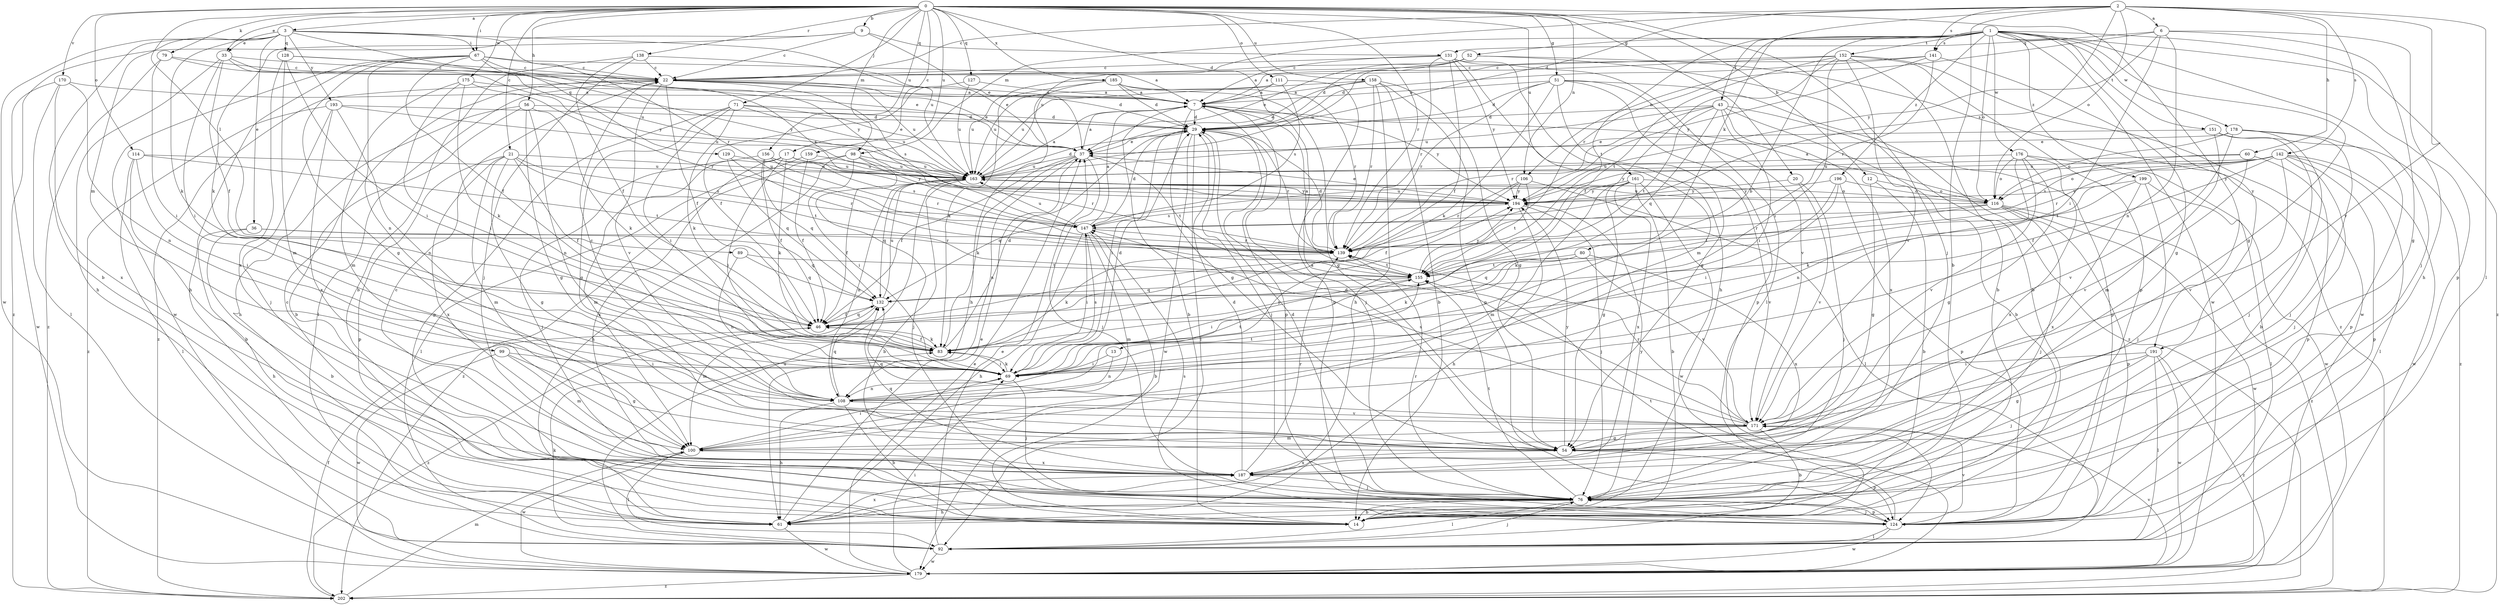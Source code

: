 strict digraph  {
0;
1;
2;
3;
6;
7;
9;
12;
13;
14;
17;
20;
21;
22;
29;
33;
36;
37;
43;
46;
51;
52;
54;
56;
60;
61;
67;
69;
71;
76;
79;
80;
83;
89;
92;
98;
99;
100;
106;
108;
111;
114;
116;
124;
127;
128;
129;
131;
132;
138;
139;
141;
142;
147;
151;
152;
155;
156;
158;
159;
161;
163;
170;
171;
175;
176;
178;
179;
185;
187;
191;
193;
194;
196;
199;
202;
0 -> 3  [label=a];
0 -> 9  [label=b];
0 -> 12  [label=b];
0 -> 17  [label=c];
0 -> 20  [label=c];
0 -> 21  [label=c];
0 -> 29  [label=d];
0 -> 33  [label=e];
0 -> 51  [label=g];
0 -> 56  [label=h];
0 -> 67  [label=i];
0 -> 71  [label=j];
0 -> 76  [label=j];
0 -> 79  [label=k];
0 -> 89  [label=l];
0 -> 98  [label=m];
0 -> 106  [label=n];
0 -> 111  [label=o];
0 -> 114  [label=o];
0 -> 127  [label=q];
0 -> 138  [label=r];
0 -> 139  [label=r];
0 -> 156  [label=u];
0 -> 158  [label=u];
0 -> 159  [label=u];
0 -> 161  [label=u];
0 -> 170  [label=v];
0 -> 175  [label=w];
0 -> 185  [label=x];
0 -> 191  [label=y];
1 -> 13  [label=b];
1 -> 43  [label=f];
1 -> 52  [label=g];
1 -> 54  [label=g];
1 -> 76  [label=j];
1 -> 116  [label=o];
1 -> 124  [label=p];
1 -> 139  [label=r];
1 -> 141  [label=s];
1 -> 151  [label=t];
1 -> 152  [label=t];
1 -> 155  [label=t];
1 -> 163  [label=u];
1 -> 176  [label=w];
1 -> 178  [label=w];
1 -> 179  [label=w];
1 -> 191  [label=y];
1 -> 196  [label=z];
1 -> 199  [label=z];
1 -> 202  [label=z];
2 -> 6  [label=a];
2 -> 14  [label=b];
2 -> 22  [label=c];
2 -> 29  [label=d];
2 -> 60  [label=h];
2 -> 80  [label=k];
2 -> 92  [label=l];
2 -> 98  [label=m];
2 -> 116  [label=o];
2 -> 141  [label=s];
2 -> 142  [label=s];
2 -> 147  [label=s];
2 -> 171  [label=v];
3 -> 14  [label=b];
3 -> 33  [label=e];
3 -> 36  [label=e];
3 -> 67  [label=i];
3 -> 83  [label=k];
3 -> 99  [label=m];
3 -> 128  [label=q];
3 -> 129  [label=q];
3 -> 139  [label=r];
3 -> 163  [label=u];
3 -> 179  [label=w];
3 -> 193  [label=y];
6 -> 54  [label=g];
6 -> 61  [label=h];
6 -> 69  [label=i];
6 -> 106  [label=n];
6 -> 108  [label=n];
6 -> 131  [label=q];
6 -> 194  [label=y];
7 -> 14  [label=b];
7 -> 29  [label=d];
7 -> 54  [label=g];
7 -> 76  [label=j];
7 -> 124  [label=p];
7 -> 194  [label=y];
9 -> 22  [label=c];
9 -> 37  [label=e];
9 -> 83  [label=k];
9 -> 131  [label=q];
9 -> 202  [label=z];
12 -> 14  [label=b];
12 -> 54  [label=g];
12 -> 116  [label=o];
13 -> 69  [label=i];
13 -> 108  [label=n];
17 -> 69  [label=i];
17 -> 83  [label=k];
17 -> 100  [label=m];
17 -> 163  [label=u];
17 -> 187  [label=x];
17 -> 194  [label=y];
20 -> 76  [label=j];
20 -> 171  [label=v];
20 -> 194  [label=y];
21 -> 46  [label=f];
21 -> 54  [label=g];
21 -> 100  [label=m];
21 -> 124  [label=p];
21 -> 147  [label=s];
21 -> 155  [label=t];
21 -> 163  [label=u];
21 -> 187  [label=x];
22 -> 7  [label=a];
22 -> 29  [label=d];
22 -> 37  [label=e];
22 -> 46  [label=f];
22 -> 92  [label=l];
22 -> 147  [label=s];
22 -> 163  [label=u];
22 -> 171  [label=v];
22 -> 202  [label=z];
29 -> 37  [label=e];
29 -> 69  [label=i];
29 -> 76  [label=j];
29 -> 92  [label=l];
29 -> 139  [label=r];
29 -> 179  [label=w];
33 -> 22  [label=c];
33 -> 37  [label=e];
33 -> 46  [label=f];
33 -> 61  [label=h];
33 -> 69  [label=i];
33 -> 163  [label=u];
36 -> 14  [label=b];
36 -> 61  [label=h];
36 -> 132  [label=q];
36 -> 139  [label=r];
37 -> 7  [label=a];
37 -> 46  [label=f];
37 -> 76  [label=j];
37 -> 83  [label=k];
37 -> 108  [label=n];
37 -> 155  [label=t];
37 -> 163  [label=u];
43 -> 14  [label=b];
43 -> 29  [label=d];
43 -> 69  [label=i];
43 -> 124  [label=p];
43 -> 132  [label=q];
43 -> 139  [label=r];
43 -> 155  [label=t];
43 -> 163  [label=u];
43 -> 187  [label=x];
46 -> 83  [label=k];
46 -> 132  [label=q];
46 -> 202  [label=z];
51 -> 7  [label=a];
51 -> 29  [label=d];
51 -> 54  [label=g];
51 -> 83  [label=k];
51 -> 124  [label=p];
51 -> 139  [label=r];
51 -> 171  [label=v];
51 -> 202  [label=z];
52 -> 14  [label=b];
52 -> 22  [label=c];
52 -> 29  [label=d];
52 -> 37  [label=e];
52 -> 163  [label=u];
52 -> 202  [label=z];
54 -> 29  [label=d];
54 -> 124  [label=p];
54 -> 187  [label=x];
54 -> 194  [label=y];
56 -> 14  [label=b];
56 -> 29  [label=d];
56 -> 54  [label=g];
56 -> 61  [label=h];
56 -> 83  [label=k];
56 -> 108  [label=n];
60 -> 124  [label=p];
60 -> 147  [label=s];
60 -> 163  [label=u];
60 -> 171  [label=v];
61 -> 22  [label=c];
61 -> 37  [label=e];
61 -> 179  [label=w];
61 -> 187  [label=x];
67 -> 7  [label=a];
67 -> 22  [label=c];
67 -> 46  [label=f];
67 -> 54  [label=g];
67 -> 61  [label=h];
67 -> 108  [label=n];
67 -> 147  [label=s];
67 -> 179  [label=w];
67 -> 194  [label=y];
69 -> 29  [label=d];
69 -> 76  [label=j];
69 -> 83  [label=k];
69 -> 108  [label=n];
69 -> 147  [label=s];
69 -> 155  [label=t];
71 -> 29  [label=d];
71 -> 37  [label=e];
71 -> 54  [label=g];
71 -> 69  [label=i];
71 -> 83  [label=k];
71 -> 124  [label=p];
71 -> 163  [label=u];
76 -> 14  [label=b];
76 -> 22  [label=c];
76 -> 29  [label=d];
76 -> 61  [label=h];
76 -> 92  [label=l];
76 -> 124  [label=p];
76 -> 139  [label=r];
76 -> 155  [label=t];
76 -> 194  [label=y];
79 -> 22  [label=c];
79 -> 69  [label=i];
79 -> 194  [label=y];
79 -> 202  [label=z];
80 -> 83  [label=k];
80 -> 132  [label=q];
80 -> 155  [label=t];
80 -> 171  [label=v];
80 -> 187  [label=x];
83 -> 29  [label=d];
83 -> 46  [label=f];
83 -> 69  [label=i];
89 -> 108  [label=n];
89 -> 132  [label=q];
89 -> 155  [label=t];
92 -> 37  [label=e];
92 -> 76  [label=j];
92 -> 83  [label=k];
92 -> 163  [label=u];
92 -> 179  [label=w];
98 -> 61  [label=h];
98 -> 69  [label=i];
98 -> 76  [label=j];
98 -> 139  [label=r];
98 -> 163  [label=u];
98 -> 202  [label=z];
99 -> 54  [label=g];
99 -> 69  [label=i];
99 -> 100  [label=m];
99 -> 179  [label=w];
100 -> 69  [label=i];
100 -> 92  [label=l];
100 -> 179  [label=w];
100 -> 187  [label=x];
106 -> 46  [label=f];
106 -> 92  [label=l];
106 -> 139  [label=r];
106 -> 155  [label=t];
106 -> 194  [label=y];
108 -> 14  [label=b];
108 -> 22  [label=c];
108 -> 61  [label=h];
108 -> 132  [label=q];
108 -> 155  [label=t];
108 -> 171  [label=v];
108 -> 194  [label=y];
111 -> 7  [label=a];
111 -> 124  [label=p];
111 -> 147  [label=s];
111 -> 163  [label=u];
114 -> 14  [label=b];
114 -> 69  [label=i];
114 -> 92  [label=l];
114 -> 155  [label=t];
114 -> 163  [label=u];
116 -> 7  [label=a];
116 -> 76  [label=j];
116 -> 124  [label=p];
116 -> 139  [label=r];
116 -> 155  [label=t];
116 -> 163  [label=u];
116 -> 179  [label=w];
116 -> 202  [label=z];
124 -> 76  [label=j];
124 -> 92  [label=l];
124 -> 147  [label=s];
124 -> 155  [label=t];
124 -> 171  [label=v];
124 -> 179  [label=w];
127 -> 7  [label=a];
127 -> 46  [label=f];
127 -> 163  [label=u];
128 -> 22  [label=c];
128 -> 69  [label=i];
128 -> 100  [label=m];
128 -> 187  [label=x];
128 -> 194  [label=y];
129 -> 132  [label=q];
129 -> 139  [label=r];
129 -> 163  [label=u];
131 -> 7  [label=a];
131 -> 22  [label=c];
131 -> 46  [label=f];
131 -> 61  [label=h];
131 -> 92  [label=l];
131 -> 100  [label=m];
131 -> 139  [label=r];
131 -> 194  [label=y];
132 -> 46  [label=f];
132 -> 100  [label=m];
132 -> 163  [label=u];
138 -> 14  [label=b];
138 -> 22  [label=c];
138 -> 37  [label=e];
138 -> 46  [label=f];
138 -> 76  [label=j];
139 -> 29  [label=d];
139 -> 83  [label=k];
139 -> 155  [label=t];
141 -> 22  [label=c];
141 -> 29  [label=d];
141 -> 54  [label=g];
141 -> 139  [label=r];
141 -> 194  [label=y];
142 -> 46  [label=f];
142 -> 76  [label=j];
142 -> 92  [label=l];
142 -> 116  [label=o];
142 -> 124  [label=p];
142 -> 139  [label=r];
142 -> 155  [label=t];
142 -> 163  [label=u];
142 -> 171  [label=v];
142 -> 179  [label=w];
142 -> 194  [label=y];
147 -> 7  [label=a];
147 -> 14  [label=b];
147 -> 29  [label=d];
147 -> 61  [label=h];
147 -> 69  [label=i];
147 -> 100  [label=m];
147 -> 139  [label=r];
147 -> 163  [label=u];
151 -> 37  [label=e];
151 -> 76  [label=j];
151 -> 100  [label=m];
151 -> 202  [label=z];
152 -> 7  [label=a];
152 -> 14  [label=b];
152 -> 22  [label=c];
152 -> 46  [label=f];
152 -> 69  [label=i];
152 -> 124  [label=p];
152 -> 155  [label=t];
152 -> 171  [label=v];
152 -> 179  [label=w];
155 -> 7  [label=a];
155 -> 69  [label=i];
155 -> 132  [label=q];
155 -> 194  [label=y];
156 -> 46  [label=f];
156 -> 76  [label=j];
156 -> 132  [label=q];
156 -> 139  [label=r];
156 -> 147  [label=s];
156 -> 163  [label=u];
158 -> 7  [label=a];
158 -> 14  [label=b];
158 -> 37  [label=e];
158 -> 54  [label=g];
158 -> 61  [label=h];
158 -> 124  [label=p];
158 -> 139  [label=r];
158 -> 163  [label=u];
159 -> 46  [label=f];
159 -> 92  [label=l];
159 -> 163  [label=u];
161 -> 14  [label=b];
161 -> 54  [label=g];
161 -> 100  [label=m];
161 -> 132  [label=q];
161 -> 171  [label=v];
161 -> 179  [label=w];
161 -> 187  [label=x];
161 -> 194  [label=y];
163 -> 7  [label=a];
163 -> 14  [label=b];
163 -> 29  [label=d];
163 -> 46  [label=f];
163 -> 108  [label=n];
163 -> 116  [label=o];
163 -> 132  [label=q];
163 -> 194  [label=y];
170 -> 7  [label=a];
170 -> 92  [label=l];
170 -> 108  [label=n];
170 -> 179  [label=w];
170 -> 187  [label=x];
171 -> 7  [label=a];
171 -> 14  [label=b];
171 -> 54  [label=g];
171 -> 100  [label=m];
171 -> 132  [label=q];
171 -> 139  [label=r];
171 -> 147  [label=s];
175 -> 7  [label=a];
175 -> 69  [label=i];
175 -> 83  [label=k];
175 -> 100  [label=m];
175 -> 139  [label=r];
176 -> 54  [label=g];
176 -> 108  [label=n];
176 -> 116  [label=o];
176 -> 163  [label=u];
176 -> 171  [label=v];
176 -> 179  [label=w];
176 -> 187  [label=x];
178 -> 14  [label=b];
178 -> 37  [label=e];
178 -> 76  [label=j];
178 -> 116  [label=o];
178 -> 124  [label=p];
178 -> 171  [label=v];
179 -> 37  [label=e];
179 -> 69  [label=i];
179 -> 171  [label=v];
179 -> 202  [label=z];
185 -> 7  [label=a];
185 -> 29  [label=d];
185 -> 54  [label=g];
185 -> 61  [label=h];
185 -> 83  [label=k];
185 -> 139  [label=r];
185 -> 163  [label=u];
187 -> 29  [label=d];
187 -> 76  [label=j];
187 -> 132  [label=q];
187 -> 139  [label=r];
191 -> 54  [label=g];
191 -> 69  [label=i];
191 -> 76  [label=j];
191 -> 92  [label=l];
191 -> 179  [label=w];
191 -> 202  [label=z];
193 -> 29  [label=d];
193 -> 76  [label=j];
193 -> 108  [label=n];
193 -> 163  [label=u];
193 -> 187  [label=x];
193 -> 202  [label=z];
194 -> 37  [label=e];
194 -> 61  [label=h];
194 -> 76  [label=j];
194 -> 147  [label=s];
194 -> 163  [label=u];
196 -> 69  [label=i];
196 -> 83  [label=k];
196 -> 116  [label=o];
196 -> 124  [label=p];
196 -> 194  [label=y];
199 -> 76  [label=j];
199 -> 83  [label=k];
199 -> 92  [label=l];
199 -> 187  [label=x];
199 -> 194  [label=y];
202 -> 46  [label=f];
202 -> 100  [label=m];
}
